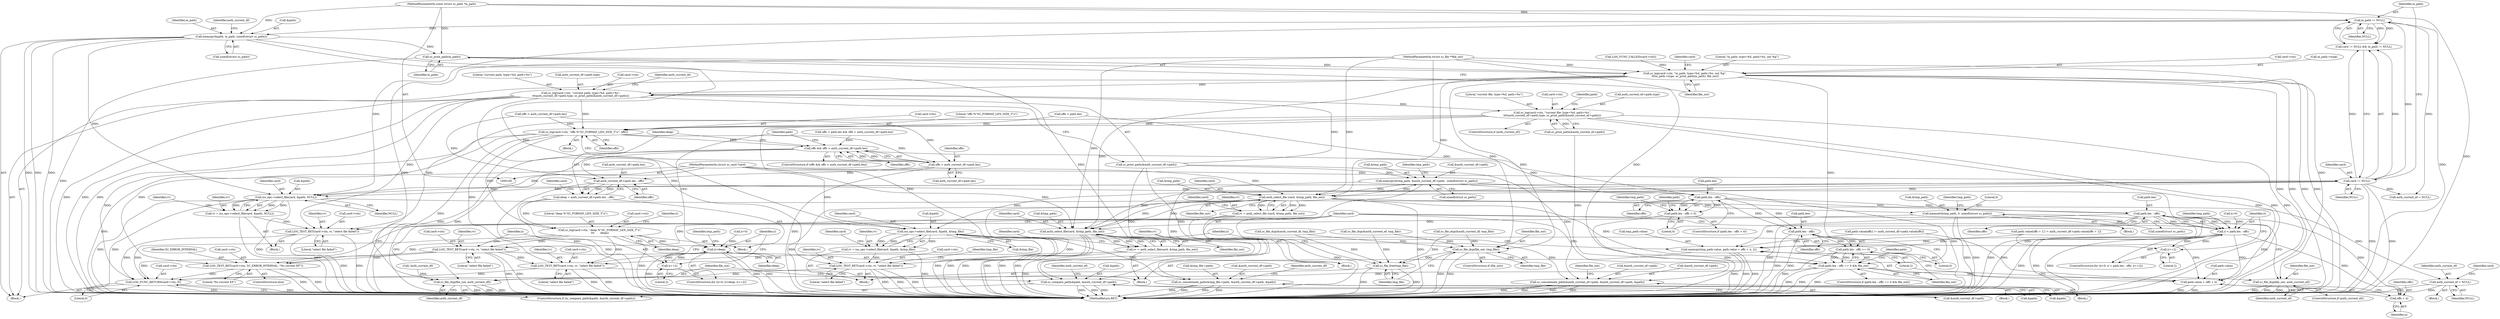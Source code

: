 digraph "0_OpenSC_8fe377e93b4b56060e5bbfb6f3142ceaeca744fa_12@API" {
"1000125" [label="(Call,memcpy(&path, in_path, sizeof(struct sc_path)))"];
"1000122" [label="(Call,in_path != NULL)"];
"1000102" [label="(MethodParameterIn,const struct sc_path *in_path)"];
"1000119" [label="(Call,card != NULL)"];
"1000101" [label="(MethodParameterIn,struct sc_card *card)"];
"1000144" [label="(Call,sc_print_path(in_path))"];
"1000136" [label="(Call,sc_log(card->ctx, \"in_path; type=%d, path=%s, out %p\",\n \t\t\tin_path->type, sc_print_path(in_path), file_out))"];
"1000147" [label="(Call,sc_log(card->ctx, \"current path; type=%d, path=%s\",\n\t\t\tauth_current_df->path.type, sc_print_path(&auth_current_df->path)))"];
"1000164" [label="(Call,sc_log(card->ctx, \"current file; type=%d, path=%s\",\n\t\t\t\tauth_current_ef->path.type, sc_print_path(&auth_current_ef->path)))"];
"1000205" [label="(Call,LOG_TEST_RET(card->ctx, rv, \"select file failed\"))"];
"1000565" [label="(Call,LOG_FUNC_RETURN(card->ctx, 0))"];
"1000330" [label="(Call,LOG_TEST_RET(card->ctx, rv, \"select file failed\"))"];
"1000391" [label="(Call,sc_log(card->ctx, \"offs %\"SC_FORMAT_LEN_SIZE_T\"u\", offs))"];
"1000398" [label="(Call,offs && offs < auth_current_df->path.len)"];
"1000411" [label="(Call,auth_current_df->path.len - offs)"];
"1000409" [label="(Call,deep = auth_current_df->path.len - offs)"];
"1000418" [label="(Call,sc_log(card->ctx, \"deep %\"SC_FORMAT_LEN_SIZE_T\"u\",\n\t\t\t       deep))"];
"1000428" [label="(Call,ii<deep)"];
"1000431" [label="(Call,ii+=2)"];
"1000457" [label="(Call,LOG_TEST_RET(card->ctx, rv, \"select file failed\"))"];
"1000523" [label="(Call,LOG_TEST_RET(card->ctx, rv, \"select file failed\"))"];
"1000559" [label="(Call,LOG_TEST_RET(card->ctx, SC_ERROR_INTERNAL, \"No current EF\"))"];
"1000465" [label="(Call,path.len - offs)"];
"1000464" [label="(Call,path.len - offs > 0)"];
"1000495" [label="(Call,path.len - offs)"];
"1000493" [label="(Call,ii < path.len - offs)"];
"1000500" [label="(Call,ii+=2)"];
"1000504" [label="(Call,memcpy(tmp_path.value, path.value + offs + ii, 2))"];
"1000508" [label="(Call,path.value + offs + ii)"];
"1000512" [label="(Call,offs + ii)"];
"1000533" [label="(Call,path.len - offs)"];
"1000532" [label="(Call,path.len - offs == 0)"];
"1000531" [label="(Call,path.len - offs == 0 && file_out)"];
"1000549" [label="(Call,sc_file_dup(file_out, auth_current_df))"];
"1000555" [label="(Call,sc_file_dup(file_out, auth_current_ef))"];
"1000400" [label="(Call,offs < auth_current_df->path.len)"];
"1000302" [label="(Call,sc_file_dup(file_out, tmp_file))"];
"1000305" [label="(Call,sc_file_free(tmp_file))"];
"1000452" [label="(Call,auth_select_file (card, &tmp_path, file_out))"];
"1000436" [label="(Call,memcpy(&tmp_path, &auth_current_df->path,  sizeof(struct sc_path)))"];
"1000542" [label="(Call,sc_compare_path(&path, &auth_current_df->path))"];
"1000450" [label="(Call,rv = auth_select_file (card, &tmp_path, file_out))"];
"1000473" [label="(Call,memset(&tmp_path, 0, sizeof(struct sc_path)))"];
"1000518" [label="(Call,auth_select_file(card, &tmp_path, file_out))"];
"1000516" [label="(Call,rv = auth_select_file(card, &tmp_path, file_out))"];
"1000199" [label="(Call,iso_ops->select_file(card, &path, &tmp_file))"];
"1000197" [label="(Call,rv = iso_ops->select_file(card, &path, &tmp_file))"];
"1000264" [label="(Call,sc_concatenate_path(&tmp_file->path, &auth_current_df->path, &path))"];
"1000289" [label="(Call,sc_concatenate_path(&auth_current_ef->path, &auth_current_df->path, &path))"];
"1000317" [label="(Call,iso_ops->select_file(card, &path, NULL))"];
"1000315" [label="(Call,rv = iso_ops->select_file(card, &path, NULL))"];
"1000327" [label="(Call,auth_current_ef = NULL)"];
"1000557" [label="(Identifier,auth_current_ef)"];
"1000419" [label="(Call,card->ctx)"];
"1000506" [label="(Identifier,tmp_path)"];
"1000265" [label="(Call,&tmp_file->path)"];
"1000126" [label="(Call,&path)"];
"1000342" [label="(Call,offs < path.len && offs < auth_current_df->path.len)"];
"1000407" [label="(Block,)"];
"1000269" [label="(Call,&auth_current_df->path)"];
"1000402" [label="(Call,auth_current_df->path.len)"];
"1000466" [label="(Call,path.len)"];
"1000470" [label="(Literal,0)"];
"1000290" [label="(Call,&auth_current_ef->path)"];
"1000360" [label="(Call,path.value[offs] != auth_current_df->path.value[offs])"];
"1000531" [label="(Call,path.len - offs == 0 && file_out)"];
"1000462" [label="(Literal,\"select file failed\")"];
"1000410" [label="(Identifier,deep)"];
"1000539" [label="(Identifier,file_out)"];
"1000541" [label="(ControlStructure,if (sc_compare_path(&path, &auth_current_df->path)))"];
"1000423" [label="(Identifier,deep)"];
"1000454" [label="(Call,&tmp_path)"];
"1000123" [label="(Identifier,in_path)"];
"1000465" [label="(Call,path.len - offs)"];
"1000464" [label="(Call,path.len - offs > 0)"];
"1000451" [label="(Identifier,rv)"];
"1000144" [label="(Call,sc_print_path(in_path))"];
"1000417" [label="(Identifier,offs)"];
"1000538" [label="(Literal,0)"];
"1000152" [label="(Call,auth_current_df->path.type)"];
"1000467" [label="(Identifier,path)"];
"1000391" [label="(Call,sc_log(card->ctx, \"offs %\"SC_FORMAT_LEN_SIZE_T\"u\", offs))"];
"1000438" [label="(Identifier,tmp_path)"];
"1000314" [label="(Block,)"];
"1000481" [label="(Identifier,tmp_path)"];
"1000194" [label="(Call,auth_current_ef = NULL)"];
"1000513" [label="(Identifier,offs)"];
"1000395" [label="(Literal,\"offs %\"SC_FORMAT_LEN_SIZE_T\"u\")"];
"1000458" [label="(Call,card->ctx)"];
"1000489" [label="(ControlStructure,for (ii=0; ii < path.len - offs; ii+=2))"];
"1000300" [label="(ControlStructure,if (file_out))"];
"1000373" [label="(Call,path.value[offs + 1] != auth_current_df->path.value[offs + 1])"];
"1000434" [label="(Block,)"];
"1000305" [label="(Call,sc_file_free(tmp_file))"];
"1000330" [label="(Call,LOG_TEST_RET(card->ctx, rv, \"select file failed\"))"];
"1000463" [label="(ControlStructure,if (path.len - offs > 0))"];
"1000459" [label="(Identifier,card)"];
"1000323" [label="(Identifier,rv)"];
"1000200" [label="(Identifier,card)"];
"1000122" [label="(Call,in_path != NULL)"];
"1000558" [label="(ControlStructure,else)"];
"1000527" [label="(Identifier,rv)"];
"1000523" [label="(Call,LOG_TEST_RET(card->ctx, rv, \"select file failed\"))"];
"1000522" [label="(Identifier,file_out)"];
"1000119" [label="(Call,card != NULL)"];
"1000554" [label="(Identifier,auth_current_ef)"];
"1000566" [label="(Call,card->ctx)"];
"1000302" [label="(Call,sc_file_dup(file_out, tmp_file))"];
"1000501" [label="(Identifier,ii)"];
"1000496" [label="(Call,path.len)"];
"1000125" [label="(Call,memcpy(&path, in_path, sizeof(struct sc_path)))"];
"1000337" [label="(Block,)"];
"1000570" [label="(MethodReturn,RET)"];
"1000343" [label="(Call,offs < path.len)"];
"1000430" [label="(Identifier,deep)"];
"1000334" [label="(Identifier,rv)"];
"1000398" [label="(Call,offs && offs < auth_current_df->path.len)"];
"1000553" [label="(ControlStructure,if (auth_current_ef))"];
"1000201" [label="(Call,&path)"];
"1000327" [label="(Call,auth_current_ef = NULL)"];
"1000264" [label="(Call,sc_concatenate_path(&tmp_file->path, &auth_current_df->path, &path))"];
"1000146" [label="(Identifier,file_out)"];
"1000456" [label="(Identifier,file_out)"];
"1000452" [label="(Call,auth_select_file (card, &tmp_path, file_out))"];
"1000565" [label="(Call,LOG_FUNC_RETURN(card->ctx, 0))"];
"1000400" [label="(Call,offs < auth_current_df->path.len)"];
"1000321" [label="(Identifier,NULL)"];
"1000206" [label="(Call,card->ctx)"];
"1000213" [label="(Identifier,tmp_file)"];
"1000418" [label="(Call,sc_log(card->ctx, \"deep %\"SC_FORMAT_LEN_SIZE_T\"u\",\n\t\t\t       deep))"];
"1000183" [label="(Identifier,path)"];
"1000425" [label="(Call,ii=0)"];
"1000396" [label="(Identifier,offs)"];
"1000542" [label="(Call,sc_compare_path(&path, &auth_current_df->path))"];
"1000401" [label="(Identifier,offs)"];
"1000436" [label="(Call,memcpy(&tmp_path, &auth_current_df->path,  sizeof(struct sc_path)))"];
"1000121" [label="(Identifier,NULL)"];
"1000332" [label="(Identifier,card)"];
"1000209" [label="(Identifier,rv)"];
"1000118" [label="(Call,card != NULL && in_path != NULL)"];
"1000399" [label="(Identifier,offs)"];
"1000392" [label="(Call,card->ctx)"];
"1000316" [label="(Identifier,rv)"];
"1000145" [label="(Identifier,in_path)"];
"1000169" [label="(Call,auth_current_ef->path.type)"];
"1000517" [label="(Identifier,rv)"];
"1000329" [label="(Identifier,NULL)"];
"1000335" [label="(Literal,\"select file failed\")"];
"1000508" [label="(Call,path.value + offs + ii)"];
"1000348" [label="(Call,offs < auth_current_df->path.len)"];
"1000432" [label="(Identifier,ii)"];
"1000503" [label="(Block,)"];
"1000168" [label="(Literal,\"current file; type=%d, path=%s\")"];
"1000420" [label="(Identifier,card)"];
"1000524" [label="(Call,card->ctx)"];
"1000569" [label="(Literal,0)"];
"1000439" [label="(Call,&auth_current_df->path)"];
"1000476" [label="(Literal,0)"];
"1000103" [label="(MethodParameterIn,struct sc_file **file_out)"];
"1000437" [label="(Call,&tmp_path)"];
"1000148" [label="(Call,card->ctx)"];
"1000555" [label="(Call,sc_file_dup(file_out, auth_current_ef))"];
"1000515" [label="(Literal,2)"];
"1000263" [label="(Block,)"];
"1000461" [label="(Identifier,rv)"];
"1000534" [label="(Call,path.len)"];
"1000141" [label="(Call,in_path->type)"];
"1000199" [label="(Call,iso_ops->select_file(card, &path, &tmp_file))"];
"1000564" [label="(Literal,\"No current EF\")"];
"1000493" [label="(Call,ii < path.len - offs)"];
"1000318" [label="(Identifier,card)"];
"1000174" [label="(Call,sc_print_path(&auth_current_ef->path))"];
"1000426" [label="(Identifier,ii)"];
"1000315" [label="(Call,rv = iso_ops->select_file(card, &path, NULL))"];
"1000518" [label="(Call,auth_select_file(card, &tmp_path, file_out))"];
"1000163" [label="(Identifier,auth_current_ef)"];
"1000210" [label="(Literal,\"select file failed\")"];
"1000550" [label="(Identifier,file_out)"];
"1000519" [label="(Identifier,card)"];
"1000128" [label="(Identifier,in_path)"];
"1000113" [label="(Call,LOG_FUNC_CALLED(card->ctx))"];
"1000203" [label="(Call,&tmp_file)"];
"1000273" [label="(Call,&path)"];
"1000149" [label="(Identifier,card)"];
"1000428" [label="(Call,ii<deep)"];
"1000514" [label="(Identifier,ii)"];
"1000545" [label="(Call,&auth_current_df->path)"];
"1000205" [label="(Call,LOG_TEST_RET(card->ctx, rv, \"select file failed\"))"];
"1000276" [label="(Identifier,auth_current_df)"];
"1000397" [label="(ControlStructure,if (offs && offs < auth_current_df->path.len))"];
"1000317" [label="(Call,iso_ops->select_file(card, &path, NULL))"];
"1000319" [label="(Call,&path)"];
"1000409" [label="(Call,deep = auth_current_df->path.len - offs)"];
"1000473" [label="(Call,memset(&tmp_path, 0, sizeof(struct sc_path)))"];
"1000443" [label="(Call,sizeof(struct sc_path))"];
"1000157" [label="(Call,sc_print_path(&auth_current_df->path))"];
"1000191" [label="(Block,)"];
"1000129" [label="(Call,sizeof(struct sc_path))"];
"1000477" [label="(Call,sizeof(struct sc_path))"];
"1000537" [label="(Identifier,offs)"];
"1000475" [label="(Identifier,tmp_path)"];
"1000324" [label="(Block,)"];
"1000101" [label="(MethodParameterIn,struct sc_card *card)"];
"1000294" [label="(Call,&auth_current_df->path)"];
"1000120" [label="(Identifier,card)"];
"1000457" [label="(Call,LOG_TEST_RET(card->ctx, rv, \"select file failed\"))"];
"1000433" [label="(Literal,2)"];
"1000549" [label="(Call,sc_file_dup(file_out, auth_current_df))"];
"1000469" [label="(Identifier,offs)"];
"1000530" [label="(ControlStructure,if (path.len - offs == 0 && file_out))"];
"1000509" [label="(Call,path.value)"];
"1000520" [label="(Call,&tmp_path)"];
"1000512" [label="(Call,offs + ii)"];
"1000516" [label="(Call,rv = auth_select_file(card, &tmp_path, file_out))"];
"1000422" [label="(Literal,\"deep %\"SC_FORMAT_LEN_SIZE_T\"u\")"];
"1000207" [label="(Identifier,card)"];
"1000499" [label="(Identifier,offs)"];
"1000559" [label="(Call,LOG_TEST_RET(card->ctx, SC_ERROR_INTERNAL, \"No current EF\"))"];
"1000563" [label="(Identifier,SC_ERROR_INTERNAL)"];
"1000277" [label="(Call,sc_file_dup(&auth_current_df, tmp_file))"];
"1000298" [label="(Call,&path)"];
"1000304" [label="(Identifier,tmp_file)"];
"1000140" [label="(Literal,\"in_path; type=%d, path=%s, out %p\")"];
"1000306" [label="(Identifier,tmp_file)"];
"1000198" [label="(Identifier,rv)"];
"1000429" [label="(Identifier,ii)"];
"1000289" [label="(Call,sc_concatenate_path(&auth_current_ef->path, &auth_current_df->path, &path))"];
"1000104" [label="(Block,)"];
"1000535" [label="(Identifier,path)"];
"1000165" [label="(Call,card->ctx)"];
"1000490" [label="(Call,ii=0)"];
"1000447" [label="(Identifier,tmp_path)"];
"1000471" [label="(Block,)"];
"1000528" [label="(Literal,\"select file failed\")"];
"1000328" [label="(Identifier,auth_current_ef)"];
"1000162" [label="(ControlStructure,if (auth_current_ef))"];
"1000411" [label="(Call,auth_current_df->path.len - offs)"];
"1000560" [label="(Call,card->ctx)"];
"1000495" [label="(Call,path.len - offs)"];
"1000494" [label="(Identifier,ii)"];
"1000567" [label="(Identifier,card)"];
"1000412" [label="(Call,auth_current_df->path.len)"];
"1000450" [label="(Call,rv = auth_select_file (card, &tmp_path, file_out))"];
"1000533" [label="(Call,path.len - offs)"];
"1000505" [label="(Call,tmp_path.value)"];
"1000303" [label="(Identifier,file_out)"];
"1000543" [label="(Call,&path)"];
"1000525" [label="(Identifier,card)"];
"1000551" [label="(Identifier,auth_current_df)"];
"1000474" [label="(Call,&tmp_path)"];
"1000197" [label="(Call,rv = iso_ops->select_file(card, &path, &tmp_file))"];
"1000124" [label="(Identifier,NULL)"];
"1000556" [label="(Identifier,file_out)"];
"1000532" [label="(Call,path.len - offs == 0)"];
"1000431" [label="(Call,ii+=2)"];
"1000282" [label="(Block,)"];
"1000453" [label="(Identifier,card)"];
"1000136" [label="(Call,sc_log(card->ctx, \"in_path; type=%d, path=%s, out %p\",\n \t\t\tin_path->type, sc_print_path(in_path), file_out))"];
"1000147" [label="(Call,sc_log(card->ctx, \"current path; type=%d, path=%s\",\n\t\t\tauth_current_df->path.type, sc_print_path(&auth_current_df->path)))"];
"1000164" [label="(Call,sc_log(card->ctx, \"current file; type=%d, path=%s\",\n\t\t\t\tauth_current_ef->path.type, sc_print_path(&auth_current_ef->path)))"];
"1000331" [label="(Call,card->ctx)"];
"1000544" [label="(Identifier,path)"];
"1000137" [label="(Call,card->ctx)"];
"1000424" [label="(ControlStructure,for (ii=0; ii<deep; ii+=2))"];
"1000132" [label="(Call,!auth_current_df)"];
"1000285" [label="(Call,sc_file_dup(&auth_current_ef, tmp_file))"];
"1000102" [label="(MethodParameterIn,const struct sc_path *in_path)"];
"1000301" [label="(Identifier,file_out)"];
"1000500" [label="(Call,ii+=2)"];
"1000133" [label="(Identifier,auth_current_df)"];
"1000251" [label="(Call,sc_file_dup(&auth_current_df, tmp_file))"];
"1000502" [label="(Literal,2)"];
"1000151" [label="(Literal,\"current path; type=%d, path=%s\")"];
"1000504" [label="(Call,memcpy(tmp_path.value, path.value + offs + ii, 2))"];
"1000125" -> "1000104"  [label="AST: "];
"1000125" -> "1000129"  [label="CFG: "];
"1000126" -> "1000125"  [label="AST: "];
"1000128" -> "1000125"  [label="AST: "];
"1000129" -> "1000125"  [label="AST: "];
"1000133" -> "1000125"  [label="CFG: "];
"1000125" -> "1000570"  [label="DDG: "];
"1000125" -> "1000570"  [label="DDG: "];
"1000125" -> "1000570"  [label="DDG: "];
"1000122" -> "1000125"  [label="DDG: "];
"1000102" -> "1000125"  [label="DDG: "];
"1000125" -> "1000144"  [label="DDG: "];
"1000125" -> "1000199"  [label="DDG: "];
"1000125" -> "1000317"  [label="DDG: "];
"1000125" -> "1000542"  [label="DDG: "];
"1000122" -> "1000118"  [label="AST: "];
"1000122" -> "1000124"  [label="CFG: "];
"1000123" -> "1000122"  [label="AST: "];
"1000124" -> "1000122"  [label="AST: "];
"1000118" -> "1000122"  [label="CFG: "];
"1000122" -> "1000570"  [label="DDG: "];
"1000122" -> "1000118"  [label="DDG: "];
"1000122" -> "1000118"  [label="DDG: "];
"1000102" -> "1000122"  [label="DDG: "];
"1000119" -> "1000122"  [label="DDG: "];
"1000122" -> "1000194"  [label="DDG: "];
"1000122" -> "1000317"  [label="DDG: "];
"1000102" -> "1000100"  [label="AST: "];
"1000102" -> "1000570"  [label="DDG: "];
"1000102" -> "1000144"  [label="DDG: "];
"1000119" -> "1000118"  [label="AST: "];
"1000119" -> "1000121"  [label="CFG: "];
"1000120" -> "1000119"  [label="AST: "];
"1000121" -> "1000119"  [label="AST: "];
"1000123" -> "1000119"  [label="CFG: "];
"1000118" -> "1000119"  [label="CFG: "];
"1000119" -> "1000570"  [label="DDG: "];
"1000119" -> "1000570"  [label="DDG: "];
"1000119" -> "1000118"  [label="DDG: "];
"1000119" -> "1000118"  [label="DDG: "];
"1000101" -> "1000119"  [label="DDG: "];
"1000119" -> "1000194"  [label="DDG: "];
"1000119" -> "1000199"  [label="DDG: "];
"1000119" -> "1000317"  [label="DDG: "];
"1000119" -> "1000317"  [label="DDG: "];
"1000119" -> "1000452"  [label="DDG: "];
"1000119" -> "1000518"  [label="DDG: "];
"1000101" -> "1000100"  [label="AST: "];
"1000101" -> "1000570"  [label="DDG: "];
"1000101" -> "1000199"  [label="DDG: "];
"1000101" -> "1000317"  [label="DDG: "];
"1000101" -> "1000452"  [label="DDG: "];
"1000101" -> "1000518"  [label="DDG: "];
"1000144" -> "1000136"  [label="AST: "];
"1000144" -> "1000145"  [label="CFG: "];
"1000145" -> "1000144"  [label="AST: "];
"1000146" -> "1000144"  [label="CFG: "];
"1000144" -> "1000570"  [label="DDG: "];
"1000144" -> "1000136"  [label="DDG: "];
"1000136" -> "1000104"  [label="AST: "];
"1000136" -> "1000146"  [label="CFG: "];
"1000137" -> "1000136"  [label="AST: "];
"1000140" -> "1000136"  [label="AST: "];
"1000141" -> "1000136"  [label="AST: "];
"1000146" -> "1000136"  [label="AST: "];
"1000149" -> "1000136"  [label="CFG: "];
"1000136" -> "1000570"  [label="DDG: "];
"1000136" -> "1000570"  [label="DDG: "];
"1000136" -> "1000570"  [label="DDG: "];
"1000136" -> "1000570"  [label="DDG: "];
"1000113" -> "1000136"  [label="DDG: "];
"1000103" -> "1000136"  [label="DDG: "];
"1000136" -> "1000147"  [label="DDG: "];
"1000136" -> "1000302"  [label="DDG: "];
"1000136" -> "1000452"  [label="DDG: "];
"1000136" -> "1000518"  [label="DDG: "];
"1000136" -> "1000531"  [label="DDG: "];
"1000147" -> "1000104"  [label="AST: "];
"1000147" -> "1000157"  [label="CFG: "];
"1000148" -> "1000147"  [label="AST: "];
"1000151" -> "1000147"  [label="AST: "];
"1000152" -> "1000147"  [label="AST: "];
"1000157" -> "1000147"  [label="AST: "];
"1000163" -> "1000147"  [label="CFG: "];
"1000147" -> "1000570"  [label="DDG: "];
"1000147" -> "1000570"  [label="DDG: "];
"1000147" -> "1000570"  [label="DDG: "];
"1000157" -> "1000147"  [label="DDG: "];
"1000147" -> "1000164"  [label="DDG: "];
"1000147" -> "1000205"  [label="DDG: "];
"1000147" -> "1000330"  [label="DDG: "];
"1000147" -> "1000391"  [label="DDG: "];
"1000164" -> "1000162"  [label="AST: "];
"1000164" -> "1000174"  [label="CFG: "];
"1000165" -> "1000164"  [label="AST: "];
"1000168" -> "1000164"  [label="AST: "];
"1000169" -> "1000164"  [label="AST: "];
"1000174" -> "1000164"  [label="AST: "];
"1000183" -> "1000164"  [label="CFG: "];
"1000164" -> "1000570"  [label="DDG: "];
"1000164" -> "1000570"  [label="DDG: "];
"1000164" -> "1000570"  [label="DDG: "];
"1000174" -> "1000164"  [label="DDG: "];
"1000164" -> "1000205"  [label="DDG: "];
"1000164" -> "1000330"  [label="DDG: "];
"1000164" -> "1000391"  [label="DDG: "];
"1000205" -> "1000191"  [label="AST: "];
"1000205" -> "1000210"  [label="CFG: "];
"1000206" -> "1000205"  [label="AST: "];
"1000209" -> "1000205"  [label="AST: "];
"1000210" -> "1000205"  [label="AST: "];
"1000213" -> "1000205"  [label="CFG: "];
"1000205" -> "1000570"  [label="DDG: "];
"1000205" -> "1000570"  [label="DDG: "];
"1000205" -> "1000570"  [label="DDG: "];
"1000197" -> "1000205"  [label="DDG: "];
"1000205" -> "1000565"  [label="DDG: "];
"1000565" -> "1000104"  [label="AST: "];
"1000565" -> "1000569"  [label="CFG: "];
"1000566" -> "1000565"  [label="AST: "];
"1000569" -> "1000565"  [label="AST: "];
"1000570" -> "1000565"  [label="CFG: "];
"1000565" -> "1000570"  [label="DDG: "];
"1000565" -> "1000570"  [label="DDG: "];
"1000523" -> "1000565"  [label="DDG: "];
"1000391" -> "1000565"  [label="DDG: "];
"1000457" -> "1000565"  [label="DDG: "];
"1000418" -> "1000565"  [label="DDG: "];
"1000559" -> "1000565"  [label="DDG: "];
"1000330" -> "1000565"  [label="DDG: "];
"1000330" -> "1000314"  [label="AST: "];
"1000330" -> "1000335"  [label="CFG: "];
"1000331" -> "1000330"  [label="AST: "];
"1000334" -> "1000330"  [label="AST: "];
"1000335" -> "1000330"  [label="AST: "];
"1000567" -> "1000330"  [label="CFG: "];
"1000330" -> "1000570"  [label="DDG: "];
"1000330" -> "1000570"  [label="DDG: "];
"1000315" -> "1000330"  [label="DDG: "];
"1000391" -> "1000337"  [label="AST: "];
"1000391" -> "1000396"  [label="CFG: "];
"1000392" -> "1000391"  [label="AST: "];
"1000395" -> "1000391"  [label="AST: "];
"1000396" -> "1000391"  [label="AST: "];
"1000399" -> "1000391"  [label="CFG: "];
"1000391" -> "1000570"  [label="DDG: "];
"1000348" -> "1000391"  [label="DDG: "];
"1000343" -> "1000391"  [label="DDG: "];
"1000391" -> "1000398"  [label="DDG: "];
"1000391" -> "1000400"  [label="DDG: "];
"1000391" -> "1000418"  [label="DDG: "];
"1000391" -> "1000523"  [label="DDG: "];
"1000391" -> "1000559"  [label="DDG: "];
"1000398" -> "1000397"  [label="AST: "];
"1000398" -> "1000399"  [label="CFG: "];
"1000398" -> "1000400"  [label="CFG: "];
"1000399" -> "1000398"  [label="AST: "];
"1000400" -> "1000398"  [label="AST: "];
"1000410" -> "1000398"  [label="CFG: "];
"1000467" -> "1000398"  [label="CFG: "];
"1000398" -> "1000570"  [label="DDG: "];
"1000398" -> "1000570"  [label="DDG: "];
"1000400" -> "1000398"  [label="DDG: "];
"1000400" -> "1000398"  [label="DDG: "];
"1000342" -> "1000398"  [label="DDG: "];
"1000398" -> "1000411"  [label="DDG: "];
"1000398" -> "1000465"  [label="DDG: "];
"1000411" -> "1000409"  [label="AST: "];
"1000411" -> "1000417"  [label="CFG: "];
"1000412" -> "1000411"  [label="AST: "];
"1000417" -> "1000411"  [label="AST: "];
"1000409" -> "1000411"  [label="CFG: "];
"1000411" -> "1000570"  [label="DDG: "];
"1000411" -> "1000409"  [label="DDG: "];
"1000411" -> "1000409"  [label="DDG: "];
"1000400" -> "1000411"  [label="DDG: "];
"1000348" -> "1000411"  [label="DDG: "];
"1000411" -> "1000465"  [label="DDG: "];
"1000409" -> "1000407"  [label="AST: "];
"1000410" -> "1000409"  [label="AST: "];
"1000420" -> "1000409"  [label="CFG: "];
"1000409" -> "1000570"  [label="DDG: "];
"1000409" -> "1000418"  [label="DDG: "];
"1000418" -> "1000407"  [label="AST: "];
"1000418" -> "1000423"  [label="CFG: "];
"1000419" -> "1000418"  [label="AST: "];
"1000422" -> "1000418"  [label="AST: "];
"1000423" -> "1000418"  [label="AST: "];
"1000426" -> "1000418"  [label="CFG: "];
"1000418" -> "1000570"  [label="DDG: "];
"1000418" -> "1000428"  [label="DDG: "];
"1000418" -> "1000457"  [label="DDG: "];
"1000418" -> "1000523"  [label="DDG: "];
"1000418" -> "1000559"  [label="DDG: "];
"1000428" -> "1000424"  [label="AST: "];
"1000428" -> "1000430"  [label="CFG: "];
"1000429" -> "1000428"  [label="AST: "];
"1000430" -> "1000428"  [label="AST: "];
"1000438" -> "1000428"  [label="CFG: "];
"1000467" -> "1000428"  [label="CFG: "];
"1000428" -> "1000570"  [label="DDG: "];
"1000428" -> "1000570"  [label="DDG: "];
"1000428" -> "1000570"  [label="DDG: "];
"1000425" -> "1000428"  [label="DDG: "];
"1000431" -> "1000428"  [label="DDG: "];
"1000428" -> "1000431"  [label="DDG: "];
"1000431" -> "1000424"  [label="AST: "];
"1000431" -> "1000433"  [label="CFG: "];
"1000432" -> "1000431"  [label="AST: "];
"1000433" -> "1000431"  [label="AST: "];
"1000429" -> "1000431"  [label="CFG: "];
"1000457" -> "1000434"  [label="AST: "];
"1000457" -> "1000462"  [label="CFG: "];
"1000458" -> "1000457"  [label="AST: "];
"1000461" -> "1000457"  [label="AST: "];
"1000462" -> "1000457"  [label="AST: "];
"1000432" -> "1000457"  [label="CFG: "];
"1000457" -> "1000570"  [label="DDG: "];
"1000457" -> "1000570"  [label="DDG: "];
"1000450" -> "1000457"  [label="DDG: "];
"1000457" -> "1000523"  [label="DDG: "];
"1000457" -> "1000559"  [label="DDG: "];
"1000523" -> "1000503"  [label="AST: "];
"1000523" -> "1000528"  [label="CFG: "];
"1000524" -> "1000523"  [label="AST: "];
"1000527" -> "1000523"  [label="AST: "];
"1000528" -> "1000523"  [label="AST: "];
"1000501" -> "1000523"  [label="CFG: "];
"1000523" -> "1000570"  [label="DDG: "];
"1000523" -> "1000570"  [label="DDG: "];
"1000516" -> "1000523"  [label="DDG: "];
"1000559" -> "1000558"  [label="AST: "];
"1000559" -> "1000564"  [label="CFG: "];
"1000560" -> "1000559"  [label="AST: "];
"1000563" -> "1000559"  [label="AST: "];
"1000564" -> "1000559"  [label="AST: "];
"1000567" -> "1000559"  [label="CFG: "];
"1000559" -> "1000570"  [label="DDG: "];
"1000559" -> "1000570"  [label="DDG: "];
"1000465" -> "1000464"  [label="AST: "];
"1000465" -> "1000469"  [label="CFG: "];
"1000466" -> "1000465"  [label="AST: "];
"1000469" -> "1000465"  [label="AST: "];
"1000470" -> "1000465"  [label="CFG: "];
"1000465" -> "1000464"  [label="DDG: "];
"1000465" -> "1000464"  [label="DDG: "];
"1000343" -> "1000465"  [label="DDG: "];
"1000465" -> "1000495"  [label="DDG: "];
"1000465" -> "1000495"  [label="DDG: "];
"1000465" -> "1000533"  [label="DDG: "];
"1000465" -> "1000533"  [label="DDG: "];
"1000464" -> "1000463"  [label="AST: "];
"1000464" -> "1000470"  [label="CFG: "];
"1000470" -> "1000464"  [label="AST: "];
"1000475" -> "1000464"  [label="CFG: "];
"1000535" -> "1000464"  [label="CFG: "];
"1000464" -> "1000570"  [label="DDG: "];
"1000495" -> "1000493"  [label="AST: "];
"1000495" -> "1000499"  [label="CFG: "];
"1000496" -> "1000495"  [label="AST: "];
"1000499" -> "1000495"  [label="AST: "];
"1000493" -> "1000495"  [label="CFG: "];
"1000495" -> "1000570"  [label="DDG: "];
"1000495" -> "1000570"  [label="DDG: "];
"1000495" -> "1000493"  [label="DDG: "];
"1000495" -> "1000493"  [label="DDG: "];
"1000495" -> "1000504"  [label="DDG: "];
"1000495" -> "1000508"  [label="DDG: "];
"1000495" -> "1000512"  [label="DDG: "];
"1000493" -> "1000489"  [label="AST: "];
"1000494" -> "1000493"  [label="AST: "];
"1000506" -> "1000493"  [label="CFG: "];
"1000567" -> "1000493"  [label="CFG: "];
"1000493" -> "1000570"  [label="DDG: "];
"1000493" -> "1000570"  [label="DDG: "];
"1000493" -> "1000570"  [label="DDG: "];
"1000490" -> "1000493"  [label="DDG: "];
"1000500" -> "1000493"  [label="DDG: "];
"1000493" -> "1000500"  [label="DDG: "];
"1000493" -> "1000504"  [label="DDG: "];
"1000493" -> "1000508"  [label="DDG: "];
"1000493" -> "1000512"  [label="DDG: "];
"1000500" -> "1000489"  [label="AST: "];
"1000500" -> "1000502"  [label="CFG: "];
"1000501" -> "1000500"  [label="AST: "];
"1000502" -> "1000500"  [label="AST: "];
"1000494" -> "1000500"  [label="CFG: "];
"1000504" -> "1000503"  [label="AST: "];
"1000504" -> "1000515"  [label="CFG: "];
"1000505" -> "1000504"  [label="AST: "];
"1000508" -> "1000504"  [label="AST: "];
"1000515" -> "1000504"  [label="AST: "];
"1000517" -> "1000504"  [label="CFG: "];
"1000504" -> "1000570"  [label="DDG: "];
"1000504" -> "1000570"  [label="DDG: "];
"1000504" -> "1000570"  [label="DDG: "];
"1000360" -> "1000504"  [label="DDG: "];
"1000373" -> "1000504"  [label="DDG: "];
"1000508" -> "1000512"  [label="CFG: "];
"1000509" -> "1000508"  [label="AST: "];
"1000512" -> "1000508"  [label="AST: "];
"1000515" -> "1000508"  [label="CFG: "];
"1000508" -> "1000570"  [label="DDG: "];
"1000508" -> "1000570"  [label="DDG: "];
"1000360" -> "1000508"  [label="DDG: "];
"1000373" -> "1000508"  [label="DDG: "];
"1000512" -> "1000514"  [label="CFG: "];
"1000513" -> "1000512"  [label="AST: "];
"1000514" -> "1000512"  [label="AST: "];
"1000533" -> "1000532"  [label="AST: "];
"1000533" -> "1000537"  [label="CFG: "];
"1000534" -> "1000533"  [label="AST: "];
"1000537" -> "1000533"  [label="AST: "];
"1000538" -> "1000533"  [label="CFG: "];
"1000533" -> "1000570"  [label="DDG: "];
"1000533" -> "1000570"  [label="DDG: "];
"1000533" -> "1000532"  [label="DDG: "];
"1000533" -> "1000532"  [label="DDG: "];
"1000532" -> "1000531"  [label="AST: "];
"1000532" -> "1000538"  [label="CFG: "];
"1000538" -> "1000532"  [label="AST: "];
"1000539" -> "1000532"  [label="CFG: "];
"1000531" -> "1000532"  [label="CFG: "];
"1000532" -> "1000570"  [label="DDG: "];
"1000532" -> "1000531"  [label="DDG: "];
"1000532" -> "1000531"  [label="DDG: "];
"1000531" -> "1000530"  [label="AST: "];
"1000531" -> "1000539"  [label="CFG: "];
"1000539" -> "1000531"  [label="AST: "];
"1000544" -> "1000531"  [label="CFG: "];
"1000567" -> "1000531"  [label="CFG: "];
"1000531" -> "1000570"  [label="DDG: "];
"1000531" -> "1000570"  [label="DDG: "];
"1000531" -> "1000570"  [label="DDG: "];
"1000452" -> "1000531"  [label="DDG: "];
"1000103" -> "1000531"  [label="DDG: "];
"1000531" -> "1000549"  [label="DDG: "];
"1000531" -> "1000555"  [label="DDG: "];
"1000549" -> "1000541"  [label="AST: "];
"1000549" -> "1000551"  [label="CFG: "];
"1000550" -> "1000549"  [label="AST: "];
"1000551" -> "1000549"  [label="AST: "];
"1000567" -> "1000549"  [label="CFG: "];
"1000549" -> "1000570"  [label="DDG: "];
"1000549" -> "1000570"  [label="DDG: "];
"1000549" -> "1000570"  [label="DDG: "];
"1000103" -> "1000549"  [label="DDG: "];
"1000132" -> "1000549"  [label="DDG: "];
"1000555" -> "1000553"  [label="AST: "];
"1000555" -> "1000557"  [label="CFG: "];
"1000556" -> "1000555"  [label="AST: "];
"1000557" -> "1000555"  [label="AST: "];
"1000567" -> "1000555"  [label="CFG: "];
"1000555" -> "1000570"  [label="DDG: "];
"1000555" -> "1000570"  [label="DDG: "];
"1000555" -> "1000570"  [label="DDG: "];
"1000103" -> "1000555"  [label="DDG: "];
"1000400" -> "1000402"  [label="CFG: "];
"1000401" -> "1000400"  [label="AST: "];
"1000402" -> "1000400"  [label="AST: "];
"1000400" -> "1000570"  [label="DDG: "];
"1000348" -> "1000400"  [label="DDG: "];
"1000302" -> "1000300"  [label="AST: "];
"1000302" -> "1000304"  [label="CFG: "];
"1000303" -> "1000302"  [label="AST: "];
"1000304" -> "1000302"  [label="AST: "];
"1000306" -> "1000302"  [label="CFG: "];
"1000302" -> "1000570"  [label="DDG: "];
"1000302" -> "1000570"  [label="DDG: "];
"1000103" -> "1000302"  [label="DDG: "];
"1000277" -> "1000302"  [label="DDG: "];
"1000251" -> "1000302"  [label="DDG: "];
"1000285" -> "1000302"  [label="DDG: "];
"1000302" -> "1000305"  [label="DDG: "];
"1000305" -> "1000191"  [label="AST: "];
"1000305" -> "1000306"  [label="CFG: "];
"1000306" -> "1000305"  [label="AST: "];
"1000567" -> "1000305"  [label="CFG: "];
"1000305" -> "1000570"  [label="DDG: "];
"1000305" -> "1000570"  [label="DDG: "];
"1000251" -> "1000305"  [label="DDG: "];
"1000285" -> "1000305"  [label="DDG: "];
"1000277" -> "1000305"  [label="DDG: "];
"1000452" -> "1000450"  [label="AST: "];
"1000452" -> "1000456"  [label="CFG: "];
"1000453" -> "1000452"  [label="AST: "];
"1000454" -> "1000452"  [label="AST: "];
"1000456" -> "1000452"  [label="AST: "];
"1000450" -> "1000452"  [label="CFG: "];
"1000452" -> "1000570"  [label="DDG: "];
"1000452" -> "1000570"  [label="DDG: "];
"1000452" -> "1000570"  [label="DDG: "];
"1000452" -> "1000436"  [label="DDG: "];
"1000452" -> "1000450"  [label="DDG: "];
"1000452" -> "1000450"  [label="DDG: "];
"1000452" -> "1000450"  [label="DDG: "];
"1000436" -> "1000452"  [label="DDG: "];
"1000103" -> "1000452"  [label="DDG: "];
"1000452" -> "1000473"  [label="DDG: "];
"1000452" -> "1000518"  [label="DDG: "];
"1000452" -> "1000518"  [label="DDG: "];
"1000436" -> "1000434"  [label="AST: "];
"1000436" -> "1000443"  [label="CFG: "];
"1000437" -> "1000436"  [label="AST: "];
"1000439" -> "1000436"  [label="AST: "];
"1000443" -> "1000436"  [label="AST: "];
"1000447" -> "1000436"  [label="CFG: "];
"1000436" -> "1000570"  [label="DDG: "];
"1000436" -> "1000570"  [label="DDG: "];
"1000157" -> "1000436"  [label="DDG: "];
"1000436" -> "1000542"  [label="DDG: "];
"1000542" -> "1000541"  [label="AST: "];
"1000542" -> "1000545"  [label="CFG: "];
"1000543" -> "1000542"  [label="AST: "];
"1000545" -> "1000542"  [label="AST: "];
"1000550" -> "1000542"  [label="CFG: "];
"1000554" -> "1000542"  [label="CFG: "];
"1000542" -> "1000570"  [label="DDG: "];
"1000542" -> "1000570"  [label="DDG: "];
"1000542" -> "1000570"  [label="DDG: "];
"1000157" -> "1000542"  [label="DDG: "];
"1000450" -> "1000434"  [label="AST: "];
"1000451" -> "1000450"  [label="AST: "];
"1000459" -> "1000450"  [label="CFG: "];
"1000450" -> "1000570"  [label="DDG: "];
"1000473" -> "1000471"  [label="AST: "];
"1000473" -> "1000477"  [label="CFG: "];
"1000474" -> "1000473"  [label="AST: "];
"1000476" -> "1000473"  [label="AST: "];
"1000477" -> "1000473"  [label="AST: "];
"1000481" -> "1000473"  [label="CFG: "];
"1000473" -> "1000570"  [label="DDG: "];
"1000473" -> "1000570"  [label="DDG: "];
"1000473" -> "1000518"  [label="DDG: "];
"1000518" -> "1000516"  [label="AST: "];
"1000518" -> "1000522"  [label="CFG: "];
"1000519" -> "1000518"  [label="AST: "];
"1000520" -> "1000518"  [label="AST: "];
"1000522" -> "1000518"  [label="AST: "];
"1000516" -> "1000518"  [label="CFG: "];
"1000518" -> "1000570"  [label="DDG: "];
"1000518" -> "1000570"  [label="DDG: "];
"1000518" -> "1000570"  [label="DDG: "];
"1000518" -> "1000516"  [label="DDG: "];
"1000518" -> "1000516"  [label="DDG: "];
"1000518" -> "1000516"  [label="DDG: "];
"1000103" -> "1000518"  [label="DDG: "];
"1000516" -> "1000503"  [label="AST: "];
"1000517" -> "1000516"  [label="AST: "];
"1000525" -> "1000516"  [label="CFG: "];
"1000516" -> "1000570"  [label="DDG: "];
"1000199" -> "1000197"  [label="AST: "];
"1000199" -> "1000203"  [label="CFG: "];
"1000200" -> "1000199"  [label="AST: "];
"1000201" -> "1000199"  [label="AST: "];
"1000203" -> "1000199"  [label="AST: "];
"1000197" -> "1000199"  [label="CFG: "];
"1000199" -> "1000570"  [label="DDG: "];
"1000199" -> "1000570"  [label="DDG: "];
"1000199" -> "1000570"  [label="DDG: "];
"1000199" -> "1000197"  [label="DDG: "];
"1000199" -> "1000197"  [label="DDG: "];
"1000199" -> "1000197"  [label="DDG: "];
"1000199" -> "1000264"  [label="DDG: "];
"1000199" -> "1000289"  [label="DDG: "];
"1000197" -> "1000191"  [label="AST: "];
"1000198" -> "1000197"  [label="AST: "];
"1000207" -> "1000197"  [label="CFG: "];
"1000197" -> "1000570"  [label="DDG: "];
"1000264" -> "1000263"  [label="AST: "];
"1000264" -> "1000273"  [label="CFG: "];
"1000265" -> "1000264"  [label="AST: "];
"1000269" -> "1000264"  [label="AST: "];
"1000273" -> "1000264"  [label="AST: "];
"1000276" -> "1000264"  [label="CFG: "];
"1000264" -> "1000570"  [label="DDG: "];
"1000264" -> "1000570"  [label="DDG: "];
"1000264" -> "1000570"  [label="DDG: "];
"1000264" -> "1000570"  [label="DDG: "];
"1000157" -> "1000264"  [label="DDG: "];
"1000289" -> "1000282"  [label="AST: "];
"1000289" -> "1000298"  [label="CFG: "];
"1000290" -> "1000289"  [label="AST: "];
"1000294" -> "1000289"  [label="AST: "];
"1000298" -> "1000289"  [label="AST: "];
"1000301" -> "1000289"  [label="CFG: "];
"1000289" -> "1000570"  [label="DDG: "];
"1000289" -> "1000570"  [label="DDG: "];
"1000289" -> "1000570"  [label="DDG: "];
"1000289" -> "1000570"  [label="DDG: "];
"1000174" -> "1000289"  [label="DDG: "];
"1000157" -> "1000289"  [label="DDG: "];
"1000317" -> "1000315"  [label="AST: "];
"1000317" -> "1000321"  [label="CFG: "];
"1000318" -> "1000317"  [label="AST: "];
"1000319" -> "1000317"  [label="AST: "];
"1000321" -> "1000317"  [label="AST: "];
"1000315" -> "1000317"  [label="CFG: "];
"1000317" -> "1000570"  [label="DDG: "];
"1000317" -> "1000570"  [label="DDG: "];
"1000317" -> "1000570"  [label="DDG: "];
"1000317" -> "1000315"  [label="DDG: "];
"1000317" -> "1000315"  [label="DDG: "];
"1000317" -> "1000315"  [label="DDG: "];
"1000317" -> "1000327"  [label="DDG: "];
"1000315" -> "1000314"  [label="AST: "];
"1000316" -> "1000315"  [label="AST: "];
"1000323" -> "1000315"  [label="CFG: "];
"1000315" -> "1000570"  [label="DDG: "];
"1000327" -> "1000324"  [label="AST: "];
"1000327" -> "1000329"  [label="CFG: "];
"1000328" -> "1000327"  [label="AST: "];
"1000329" -> "1000327"  [label="AST: "];
"1000332" -> "1000327"  [label="CFG: "];
"1000327" -> "1000570"  [label="DDG: "];
"1000327" -> "1000570"  [label="DDG: "];
}
